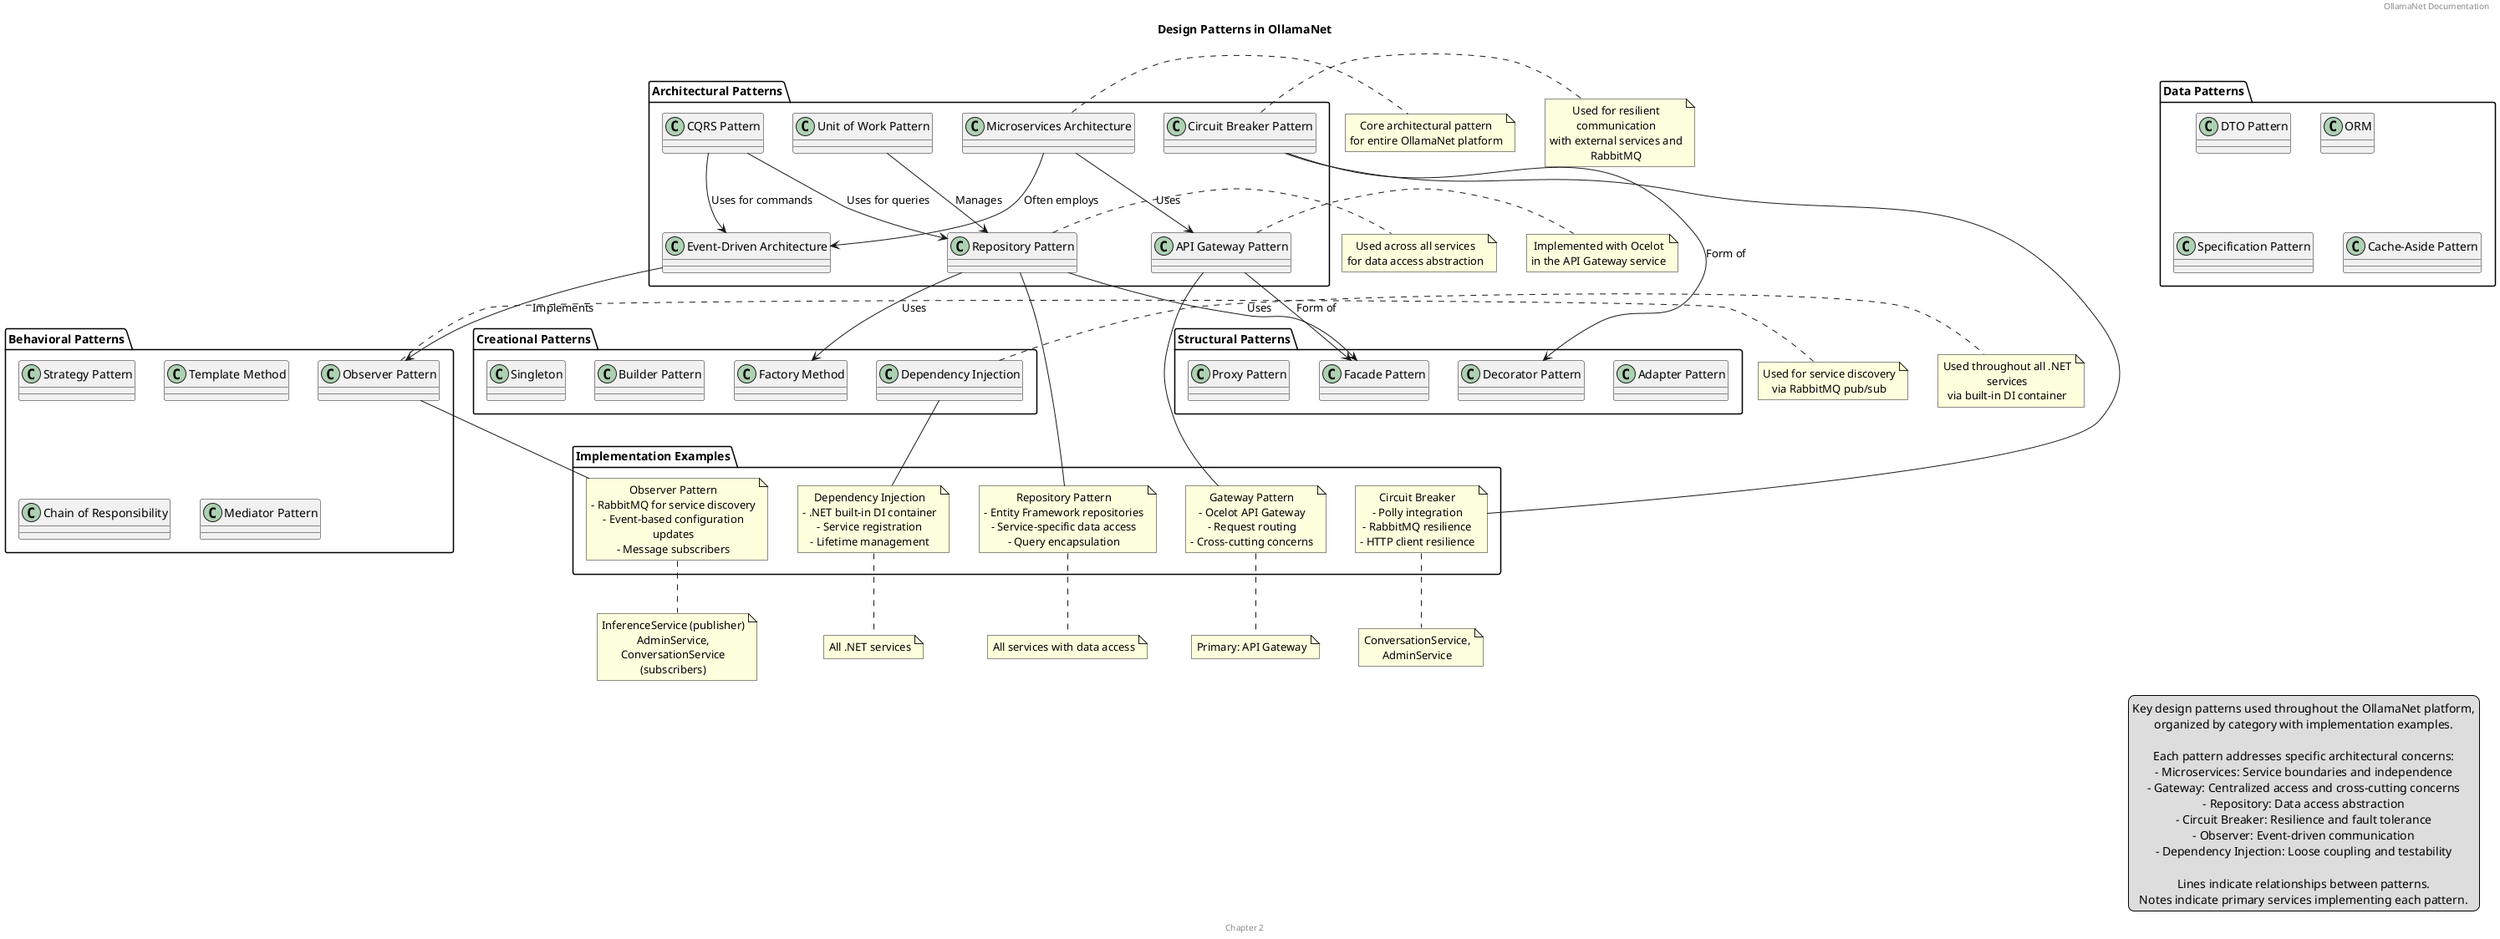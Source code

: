 @startuml Design_Patterns

title Design Patterns in OllamaNet

header OllamaNet Documentation
footer Chapter 2

skinparam componentStyle uml2
skinparam wrapWidth 200
skinparam defaultTextAlignment center

package "Architectural Patterns" {
  class "Microservices Architecture" as micro
  class "API Gateway Pattern" as gateway
  class "Circuit Breaker Pattern" as circuit
  class "CQRS Pattern" as cqrs
  class "Event-Driven Architecture" as eda
  class "Repository Pattern" as repo
  class "Unit of Work Pattern" as uow
}

package "Creational Patterns" {
  class "Dependency Injection" as di
  class "Factory Method" as factory
  class "Builder Pattern" as builder
  class "Singleton" as singleton
}

package "Structural Patterns" {
  class "Adapter Pattern" as adapter
  class "Decorator Pattern" as decorator
  class "Facade Pattern" as facade
  class "Proxy Pattern" as proxy
}

package "Behavioral Patterns" {
  class "Observer Pattern" as observer
  class "Strategy Pattern" as strategy
  class "Template Method" as template
  class "Chain of Responsibility" as chain
  class "Mediator Pattern" as mediator
}

package "Data Patterns" {
  class "DTO Pattern" as dto
  class "ORM" as orm
  class "Specification Pattern" as spec
  class "Cache-Aside Pattern" as cache
}

package "Implementation Examples" {
  note "Gateway Pattern\n- Ocelot API Gateway\n- Request routing\n- Cross-cutting concerns" as gateway_example
  note "Repository Pattern\n- Entity Framework repositories\n- Service-specific data access\n- Query encapsulation" as repo_example
  note "Circuit Breaker\n- Polly integration\n- RabbitMQ resilience\n- HTTP client resilience" as circuit_example
  note "Observer Pattern\n- RabbitMQ for service discovery\n- Event-based configuration updates\n- Message subscribers" as observer_example
  note "Dependency Injection\n- .NET built-in DI container\n- Service registration\n- Lifetime management" as di_example
}

' Connect patterns to examples
gateway -- gateway_example
repo -- repo_example
circuit -- circuit_example
observer -- observer_example
di -- di_example

' Service mappings
note bottom of gateway_example
  Primary: API Gateway
end note

note bottom of repo_example
  All services with data access
end note

note bottom of circuit_example
  ConversationService, AdminService
end note

note bottom of observer_example
  InferenceService (publisher)
  AdminService, ConversationService (subscribers)
end note

note bottom of di_example
  All .NET services
end note

' Pattern relationships
micro --> gateway : Uses
micro --> eda : Often employs
gateway --> facade : Form of
circuit --> decorator : Form of
repo --> facade : Uses
repo --> factory : Uses
uow --> repo : Manages
eda --> observer : Implements
cqrs --> repo : Uses for queries
cqrs --> eda : Uses for commands

' Usage notes
note right of micro
  Core architectural pattern
  for entire OllamaNet platform
end note

note right of gateway
  Implemented with Ocelot
  in the API Gateway service
end note

note right of circuit
  Used for resilient communication
  with external services and RabbitMQ
end note

note right of repo
  Used across all services
  for data access abstraction
end note

note right of di
  Used throughout all .NET services
  via built-in DI container
end note

note right of observer
  Used for service discovery
  via RabbitMQ pub/sub
end note

legend right
  Key design patterns used throughout the OllamaNet platform,
  organized by category with implementation examples.
  
  Each pattern addresses specific architectural concerns:
  - Microservices: Service boundaries and independence
  - Gateway: Centralized access and cross-cutting concerns
  - Repository: Data access abstraction
  - Circuit Breaker: Resilience and fault tolerance
  - Observer: Event-driven communication
  - Dependency Injection: Loose coupling and testability
  
  Lines indicate relationships between patterns.
  Notes indicate primary services implementing each pattern.
end legend

@enduml
